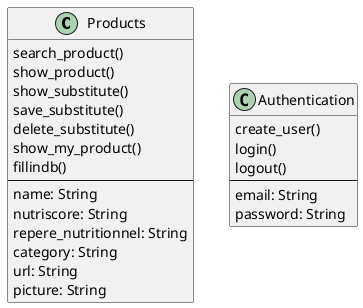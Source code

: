 @startuml 05_class

class Products{
    search_product()
    show_product()
    show_substitute()
    save_substitute()
    delete_substitute()
    show_my_product()
    fillindb()
    --
    name: String
    nutriscore: String
    repere_nutritionnel: String
    category: String
    url: String
    picture: String
}

class Authentication{
    create_user()
    login()
    logout()
    ---
    email: String
    password: String
}

@enduml